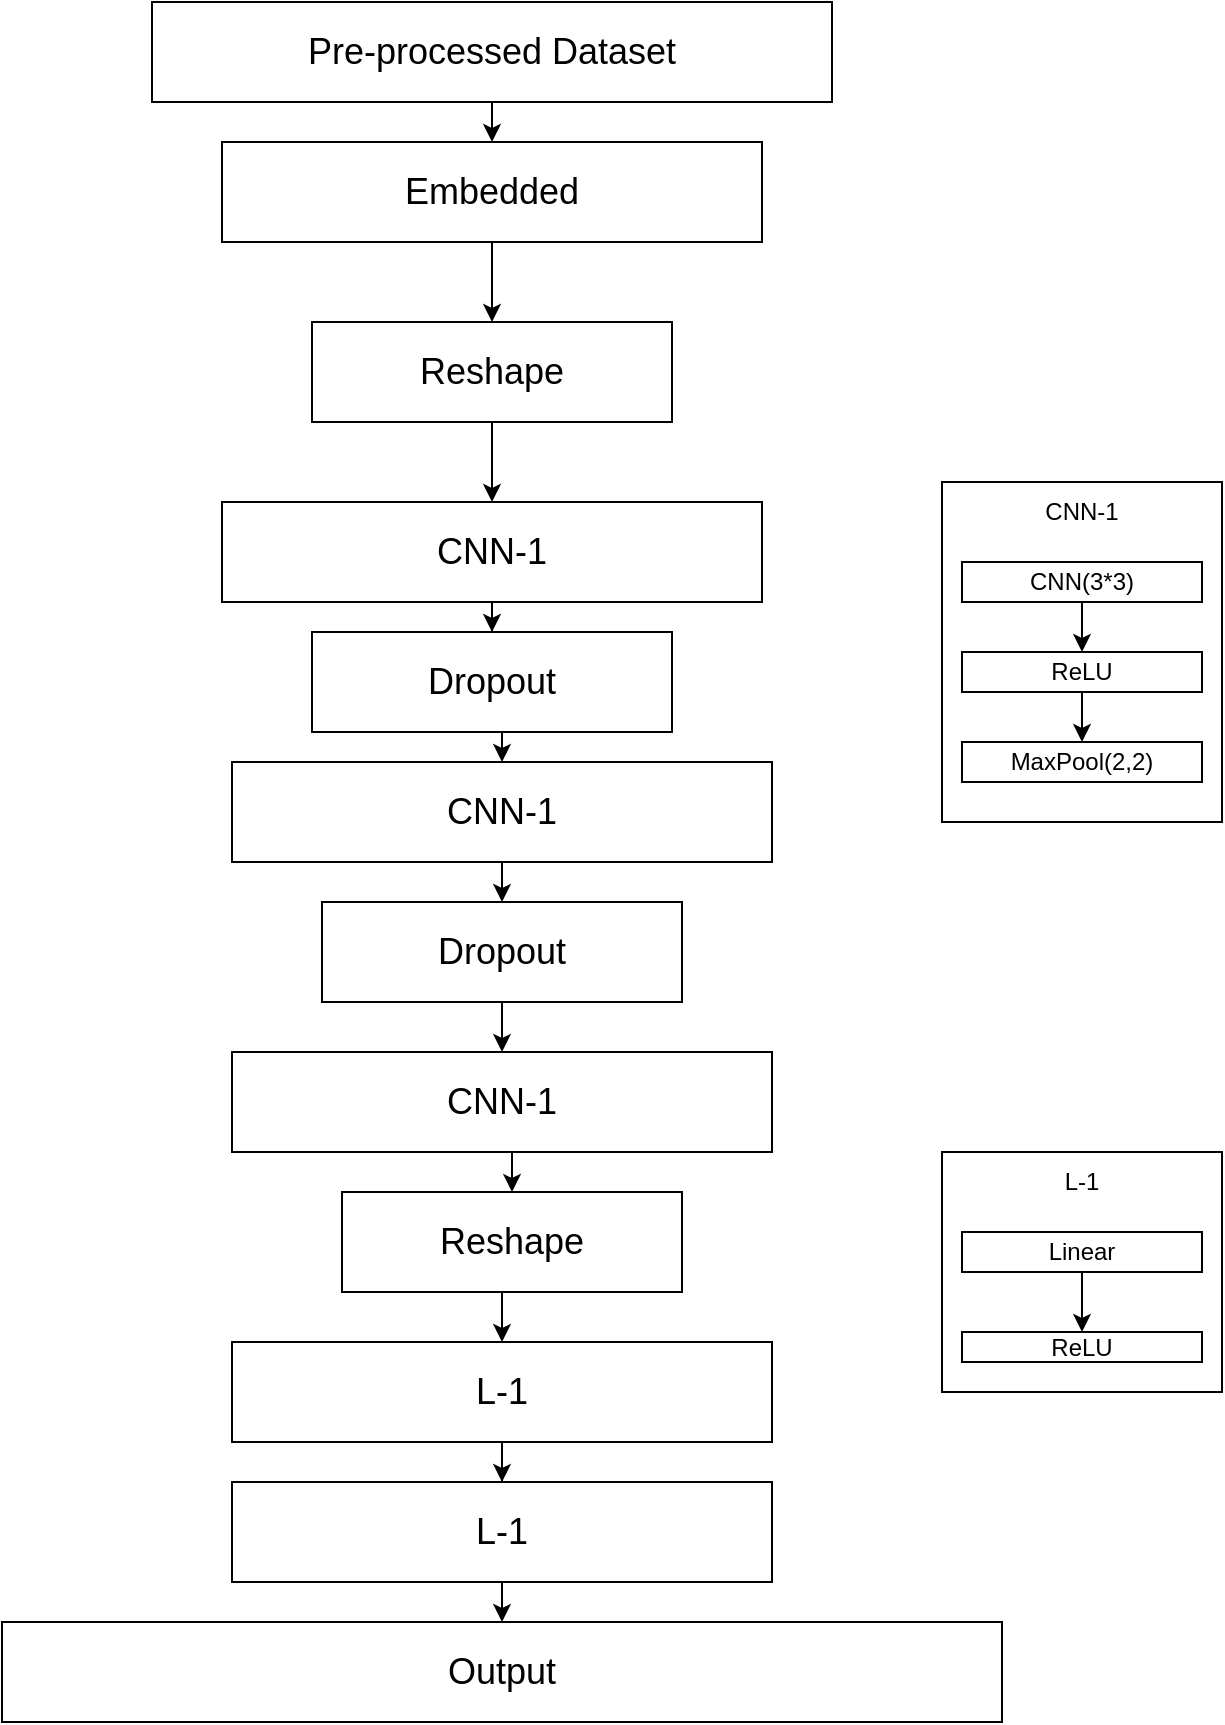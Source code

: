 <mxfile version="15.2.9" type="device"><diagram id="oTQZ7pw6c36_pCWhVgvU" name="Page-1"><mxGraphModel dx="1021" dy="539" grid="1" gridSize="10" guides="1" tooltips="1" connect="1" arrows="1" fold="1" page="1" pageScale="1" pageWidth="850" pageHeight="1100" math="0" shadow="0"><root><mxCell id="0"/><mxCell id="1" parent="0"/><mxCell id="W3AQavG-Ye6uUfWXuMP5-16" value="" style="rounded=0;whiteSpace=wrap;html=1;" vertex="1" parent="1"><mxGeometry x="650" y="360" width="140" height="170" as="geometry"/></mxCell><mxCell id="W3AQavG-Ye6uUfWXuMP5-31" style="edgeStyle=orthogonalEdgeStyle;rounded=0;orthogonalLoop=1;jettySize=auto;html=1;exitX=0.5;exitY=1;exitDx=0;exitDy=0;entryX=0.5;entryY=0;entryDx=0;entryDy=0;" edge="1" parent="1" source="W3AQavG-Ye6uUfWXuMP5-1" target="W3AQavG-Ye6uUfWXuMP5-2"><mxGeometry relative="1" as="geometry"/></mxCell><mxCell id="W3AQavG-Ye6uUfWXuMP5-1" value="&lt;font style=&quot;font-size: 18px&quot;&gt;Pre-processed Dataset&lt;/font&gt;" style="rounded=0;whiteSpace=wrap;html=1;" vertex="1" parent="1"><mxGeometry x="255" y="120" width="340" height="50" as="geometry"/></mxCell><mxCell id="W3AQavG-Ye6uUfWXuMP5-33" style="edgeStyle=orthogonalEdgeStyle;rounded=0;orthogonalLoop=1;jettySize=auto;html=1;entryX=0.5;entryY=0;entryDx=0;entryDy=0;" edge="1" parent="1" source="W3AQavG-Ye6uUfWXuMP5-2" target="W3AQavG-Ye6uUfWXuMP5-3"><mxGeometry relative="1" as="geometry"/></mxCell><mxCell id="W3AQavG-Ye6uUfWXuMP5-2" value="&lt;font style=&quot;font-size: 18px&quot;&gt;Embedded&lt;/font&gt;" style="rounded=0;whiteSpace=wrap;html=1;" vertex="1" parent="1"><mxGeometry x="290" y="190" width="270" height="50" as="geometry"/></mxCell><mxCell id="W3AQavG-Ye6uUfWXuMP5-34" style="edgeStyle=orthogonalEdgeStyle;rounded=0;orthogonalLoop=1;jettySize=auto;html=1;entryX=0.5;entryY=0;entryDx=0;entryDy=0;" edge="1" parent="1" source="W3AQavG-Ye6uUfWXuMP5-3" target="W3AQavG-Ye6uUfWXuMP5-4"><mxGeometry relative="1" as="geometry"/></mxCell><mxCell id="W3AQavG-Ye6uUfWXuMP5-3" value="&lt;font style=&quot;font-size: 18px&quot;&gt;Reshape&lt;/font&gt;" style="rounded=0;whiteSpace=wrap;html=1;" vertex="1" parent="1"><mxGeometry x="335" y="280" width="180" height="50" as="geometry"/></mxCell><mxCell id="W3AQavG-Ye6uUfWXuMP5-36" value="" style="edgeStyle=orthogonalEdgeStyle;rounded=0;orthogonalLoop=1;jettySize=auto;html=1;" edge="1" parent="1" source="W3AQavG-Ye6uUfWXuMP5-4" target="W3AQavG-Ye6uUfWXuMP5-18"><mxGeometry relative="1" as="geometry"/></mxCell><mxCell id="W3AQavG-Ye6uUfWXuMP5-4" value="&lt;font style=&quot;font-size: 18px&quot;&gt;CNN-1&lt;/font&gt;" style="rounded=0;whiteSpace=wrap;html=1;" vertex="1" parent="1"><mxGeometry x="290" y="370" width="270" height="50" as="geometry"/></mxCell><mxCell id="W3AQavG-Ye6uUfWXuMP5-38" style="edgeStyle=orthogonalEdgeStyle;rounded=0;orthogonalLoop=1;jettySize=auto;html=1;exitX=0.5;exitY=1;exitDx=0;exitDy=0;entryX=0.5;entryY=0;entryDx=0;entryDy=0;" edge="1" parent="1" source="W3AQavG-Ye6uUfWXuMP5-5" target="W3AQavG-Ye6uUfWXuMP5-19"><mxGeometry relative="1" as="geometry"/></mxCell><mxCell id="W3AQavG-Ye6uUfWXuMP5-5" value="&lt;span style=&quot;font-size: 18px&quot;&gt;CNN-1&lt;/span&gt;" style="rounded=0;whiteSpace=wrap;html=1;" vertex="1" parent="1"><mxGeometry x="295" y="500" width="270" height="50" as="geometry"/></mxCell><mxCell id="W3AQavG-Ye6uUfWXuMP5-40" style="edgeStyle=orthogonalEdgeStyle;rounded=0;orthogonalLoop=1;jettySize=auto;html=1;exitX=0.5;exitY=1;exitDx=0;exitDy=0;entryX=0.5;entryY=0;entryDx=0;entryDy=0;" edge="1" parent="1" source="W3AQavG-Ye6uUfWXuMP5-6" target="W3AQavG-Ye6uUfWXuMP5-20"><mxGeometry relative="1" as="geometry"/></mxCell><mxCell id="W3AQavG-Ye6uUfWXuMP5-6" value="&lt;span style=&quot;font-size: 18px&quot;&gt;CNN-1&lt;/span&gt;" style="rounded=0;whiteSpace=wrap;html=1;" vertex="1" parent="1"><mxGeometry x="295" y="645" width="270" height="50" as="geometry"/></mxCell><mxCell id="W3AQavG-Ye6uUfWXuMP5-11" value="" style="edgeStyle=orthogonalEdgeStyle;rounded=0;orthogonalLoop=1;jettySize=auto;html=1;" edge="1" parent="1" source="W3AQavG-Ye6uUfWXuMP5-7" target="W3AQavG-Ye6uUfWXuMP5-10"><mxGeometry relative="1" as="geometry"/></mxCell><mxCell id="W3AQavG-Ye6uUfWXuMP5-7" value="CNN(3*3)" style="rounded=0;whiteSpace=wrap;html=1;" vertex="1" parent="1"><mxGeometry x="660" y="400" width="120" height="20" as="geometry"/></mxCell><mxCell id="W3AQavG-Ye6uUfWXuMP5-13" style="edgeStyle=orthogonalEdgeStyle;rounded=0;orthogonalLoop=1;jettySize=auto;html=1;exitX=0.5;exitY=1;exitDx=0;exitDy=0;entryX=0.5;entryY=0;entryDx=0;entryDy=0;" edge="1" parent="1" source="W3AQavG-Ye6uUfWXuMP5-10" target="W3AQavG-Ye6uUfWXuMP5-12"><mxGeometry relative="1" as="geometry"/></mxCell><mxCell id="W3AQavG-Ye6uUfWXuMP5-10" value="ReLU" style="rounded=0;whiteSpace=wrap;html=1;" vertex="1" parent="1"><mxGeometry x="660" y="445" width="120" height="20" as="geometry"/></mxCell><mxCell id="W3AQavG-Ye6uUfWXuMP5-12" value="MaxPool(2,2)" style="rounded=0;whiteSpace=wrap;html=1;" vertex="1" parent="1"><mxGeometry x="660" y="490" width="120" height="20" as="geometry"/></mxCell><mxCell id="W3AQavG-Ye6uUfWXuMP5-17" value="CNN-1" style="text;html=1;strokeColor=none;fillColor=none;align=center;verticalAlign=middle;whiteSpace=wrap;rounded=0;" vertex="1" parent="1"><mxGeometry x="700" y="365" width="40" height="20" as="geometry"/></mxCell><mxCell id="W3AQavG-Ye6uUfWXuMP5-37" style="edgeStyle=orthogonalEdgeStyle;rounded=0;orthogonalLoop=1;jettySize=auto;html=1;exitX=0.5;exitY=1;exitDx=0;exitDy=0;entryX=0.5;entryY=0;entryDx=0;entryDy=0;" edge="1" parent="1" source="W3AQavG-Ye6uUfWXuMP5-18" target="W3AQavG-Ye6uUfWXuMP5-5"><mxGeometry relative="1" as="geometry"/></mxCell><mxCell id="W3AQavG-Ye6uUfWXuMP5-18" value="&lt;font style=&quot;font-size: 18px&quot;&gt;Dropout&lt;/font&gt;" style="rounded=0;whiteSpace=wrap;html=1;" vertex="1" parent="1"><mxGeometry x="335" y="435" width="180" height="50" as="geometry"/></mxCell><mxCell id="W3AQavG-Ye6uUfWXuMP5-39" style="edgeStyle=orthogonalEdgeStyle;rounded=0;orthogonalLoop=1;jettySize=auto;html=1;entryX=0.5;entryY=0;entryDx=0;entryDy=0;" edge="1" parent="1" source="W3AQavG-Ye6uUfWXuMP5-19" target="W3AQavG-Ye6uUfWXuMP5-6"><mxGeometry relative="1" as="geometry"/></mxCell><mxCell id="W3AQavG-Ye6uUfWXuMP5-19" value="&lt;font style=&quot;font-size: 18px&quot;&gt;Dropout&lt;/font&gt;" style="rounded=0;whiteSpace=wrap;html=1;" vertex="1" parent="1"><mxGeometry x="340" y="570" width="180" height="50" as="geometry"/></mxCell><mxCell id="W3AQavG-Ye6uUfWXuMP5-41" style="edgeStyle=orthogonalEdgeStyle;rounded=0;orthogonalLoop=1;jettySize=auto;html=1;exitX=0.5;exitY=1;exitDx=0;exitDy=0;entryX=0.5;entryY=0;entryDx=0;entryDy=0;" edge="1" parent="1" source="W3AQavG-Ye6uUfWXuMP5-20" target="W3AQavG-Ye6uUfWXuMP5-21"><mxGeometry relative="1" as="geometry"/></mxCell><mxCell id="W3AQavG-Ye6uUfWXuMP5-20" value="&lt;font style=&quot;font-size: 18px&quot;&gt;Reshape&lt;/font&gt;" style="rounded=0;whiteSpace=wrap;html=1;" vertex="1" parent="1"><mxGeometry x="350" y="715" width="170" height="50" as="geometry"/></mxCell><mxCell id="W3AQavG-Ye6uUfWXuMP5-42" style="edgeStyle=orthogonalEdgeStyle;rounded=0;orthogonalLoop=1;jettySize=auto;html=1;exitX=0.5;exitY=1;exitDx=0;exitDy=0;" edge="1" parent="1" source="W3AQavG-Ye6uUfWXuMP5-21" target="W3AQavG-Ye6uUfWXuMP5-29"><mxGeometry relative="1" as="geometry"/></mxCell><mxCell id="W3AQavG-Ye6uUfWXuMP5-21" value="&lt;span style=&quot;font-size: 18px&quot;&gt;L-1&lt;/span&gt;" style="rounded=0;whiteSpace=wrap;html=1;" vertex="1" parent="1"><mxGeometry x="295" y="790" width="270" height="50" as="geometry"/></mxCell><mxCell id="W3AQavG-Ye6uUfWXuMP5-22" value="" style="rounded=0;whiteSpace=wrap;html=1;" vertex="1" parent="1"><mxGeometry x="650" y="695" width="140" height="120" as="geometry"/></mxCell><mxCell id="W3AQavG-Ye6uUfWXuMP5-23" value="" style="edgeStyle=orthogonalEdgeStyle;rounded=0;orthogonalLoop=1;jettySize=auto;html=1;" edge="1" parent="1" source="W3AQavG-Ye6uUfWXuMP5-24" target="W3AQavG-Ye6uUfWXuMP5-26"><mxGeometry relative="1" as="geometry"/></mxCell><mxCell id="W3AQavG-Ye6uUfWXuMP5-24" value="Linear" style="rounded=0;whiteSpace=wrap;html=1;" vertex="1" parent="1"><mxGeometry x="660" y="735" width="120" height="20" as="geometry"/></mxCell><mxCell id="W3AQavG-Ye6uUfWXuMP5-26" value="ReLU" style="rounded=0;whiteSpace=wrap;html=1;" vertex="1" parent="1"><mxGeometry x="660" y="785" width="120" height="15" as="geometry"/></mxCell><mxCell id="W3AQavG-Ye6uUfWXuMP5-28" value="L-1" style="text;html=1;strokeColor=none;fillColor=none;align=center;verticalAlign=middle;whiteSpace=wrap;rounded=0;" vertex="1" parent="1"><mxGeometry x="700" y="700" width="40" height="20" as="geometry"/></mxCell><mxCell id="W3AQavG-Ye6uUfWXuMP5-43" style="edgeStyle=orthogonalEdgeStyle;rounded=0;orthogonalLoop=1;jettySize=auto;html=1;exitX=0.5;exitY=1;exitDx=0;exitDy=0;entryX=0.5;entryY=0;entryDx=0;entryDy=0;" edge="1" parent="1" source="W3AQavG-Ye6uUfWXuMP5-29" target="W3AQavG-Ye6uUfWXuMP5-30"><mxGeometry relative="1" as="geometry"/></mxCell><mxCell id="W3AQavG-Ye6uUfWXuMP5-29" value="&lt;span style=&quot;font-size: 18px&quot;&gt;L-1&lt;/span&gt;" style="rounded=0;whiteSpace=wrap;html=1;" vertex="1" parent="1"><mxGeometry x="295" y="860" width="270" height="50" as="geometry"/></mxCell><mxCell id="W3AQavG-Ye6uUfWXuMP5-30" value="&lt;span style=&quot;font-size: 18px&quot;&gt;Output&lt;/span&gt;" style="rounded=0;whiteSpace=wrap;html=1;" vertex="1" parent="1"><mxGeometry x="180" y="930" width="500" height="50" as="geometry"/></mxCell></root></mxGraphModel></diagram></mxfile>